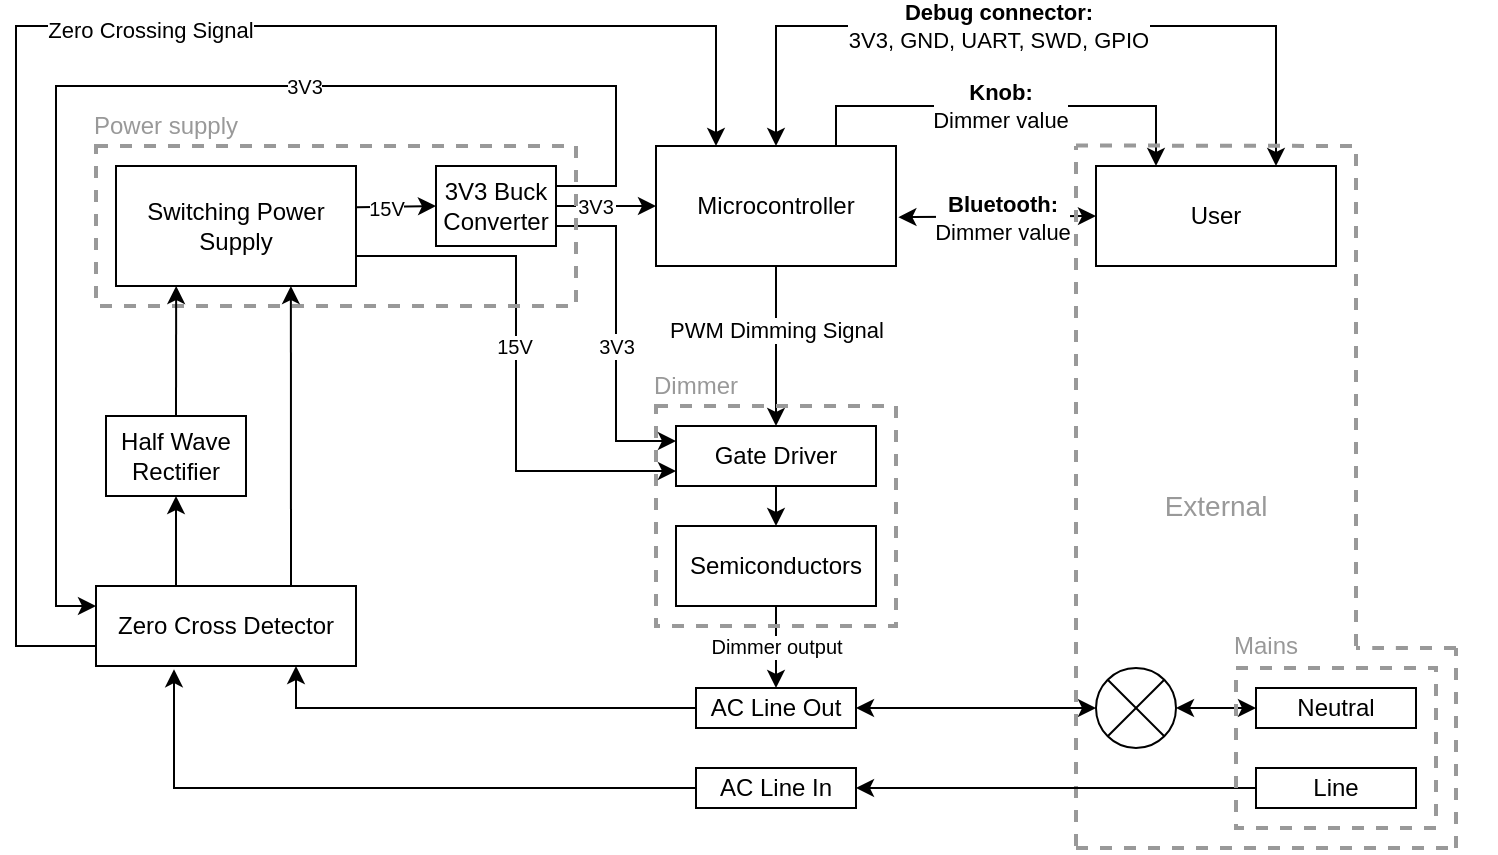 <mxfile version="15.6.1" type="device" pages="2"><diagram id="4YiswE57RY_9xXz-Nx6q" name="DFD"><mxGraphModel dx="778" dy="682" grid="1" gridSize="10" guides="1" tooltips="1" connect="1" arrows="1" fold="1" page="0" pageScale="1" pageWidth="827" pageHeight="1169" math="0" shadow="0"><root><mxCell id="0"/><mxCell id="1" parent="0"/><mxCell id="Przot01Rp2UNl-yn8sFl-1" value="Microcontroller" style="rounded=0;whiteSpace=wrap;html=1;" parent="1" vertex="1"><mxGeometry x="770" y="230" width="120" height="60" as="geometry"/></mxCell><mxCell id="Przot01Rp2UNl-yn8sFl-2" value="3V3 Buck Converter" style="rounded=0;whiteSpace=wrap;html=1;" parent="1" vertex="1"><mxGeometry x="660" y="240" width="60" height="40" as="geometry"/></mxCell><mxCell id="Przot01Rp2UNl-yn8sFl-3" value="" style="endArrow=classic;html=1;exitX=1;exitY=0.5;exitDx=0;exitDy=0;entryX=0;entryY=0.5;entryDx=0;entryDy=0;startArrow=none;" parent="1" source="Przot01Rp2UNl-yn8sFl-6" target="Przot01Rp2UNl-yn8sFl-1" edge="1"><mxGeometry width="50" height="50" relative="1" as="geometry"><mxPoint x="790" y="450" as="sourcePoint"/><mxPoint x="840" y="400" as="targetPoint"/></mxGeometry></mxCell><mxCell id="Przot01Rp2UNl-yn8sFl-4" value="Switching Power Supply" style="rounded=0;whiteSpace=wrap;html=1;" parent="1" vertex="1"><mxGeometry x="500" y="240" width="120" height="60" as="geometry"/></mxCell><mxCell id="Przot01Rp2UNl-yn8sFl-6" value="&lt;font style=&quot;font-size: 10px&quot;&gt;3V3&lt;/font&gt;" style="text;html=1;strokeColor=none;fillColor=none;align=center;verticalAlign=middle;whiteSpace=wrap;rounded=0;" parent="1" vertex="1"><mxGeometry x="730" y="250" width="20" height="20" as="geometry"/></mxCell><mxCell id="Przot01Rp2UNl-yn8sFl-7" value="" style="endArrow=none;html=1;exitX=1;exitY=0.5;exitDx=0;exitDy=0;entryX=0;entryY=0.5;entryDx=0;entryDy=0;" parent="1" source="Przot01Rp2UNl-yn8sFl-2" target="Przot01Rp2UNl-yn8sFl-6" edge="1"><mxGeometry width="50" height="50" relative="1" as="geometry"><mxPoint x="710" y="260" as="sourcePoint"/><mxPoint x="770" y="260" as="targetPoint"/></mxGeometry></mxCell><mxCell id="Przot01Rp2UNl-yn8sFl-11" value="Gate Driver" style="rounded=0;whiteSpace=wrap;html=1;" parent="1" vertex="1"><mxGeometry x="780" y="370" width="100" height="30" as="geometry"/></mxCell><mxCell id="Przot01Rp2UNl-yn8sFl-25" value="User" style="rounded=0;whiteSpace=wrap;html=1;" parent="1" vertex="1"><mxGeometry x="990" y="240" width="120" height="50" as="geometry"/></mxCell><mxCell id="Przot01Rp2UNl-yn8sFl-26" value="" style="endArrow=classic;html=1;exitX=0.5;exitY=1;exitDx=0;exitDy=0;entryX=0.5;entryY=0;entryDx=0;entryDy=0;" parent="1" source="Przot01Rp2UNl-yn8sFl-1" target="Przot01Rp2UNl-yn8sFl-11" edge="1"><mxGeometry width="50" height="50" relative="1" as="geometry"><mxPoint x="780" y="220" as="sourcePoint"/><mxPoint x="830" y="170" as="targetPoint"/></mxGeometry></mxCell><mxCell id="Przot01Rp2UNl-yn8sFl-63" value="PWM Dimming Signal" style="edgeLabel;html=1;align=center;verticalAlign=middle;resizable=0;points=[];" parent="Przot01Rp2UNl-yn8sFl-26" vertex="1" connectable="0"><mxGeometry x="-0.594" relative="1" as="geometry"><mxPoint y="16" as="offset"/></mxGeometry></mxCell><mxCell id="Przot01Rp2UNl-yn8sFl-33" value="AC Line Out" style="rounded=0;whiteSpace=wrap;html=1;" parent="1" vertex="1"><mxGeometry x="790" y="501" width="80" height="20" as="geometry"/></mxCell><mxCell id="Przot01Rp2UNl-yn8sFl-36" value="Semiconductors" style="rounded=0;whiteSpace=wrap;html=1;" parent="1" vertex="1"><mxGeometry x="780" y="420" width="100" height="40" as="geometry"/></mxCell><mxCell id="Przot01Rp2UNl-yn8sFl-37" value="" style="endArrow=classic;html=1;entryX=0.5;entryY=0;entryDx=0;entryDy=0;exitX=0.5;exitY=1;exitDx=0;exitDy=0;" parent="1" source="Przot01Rp2UNl-yn8sFl-11" target="Przot01Rp2UNl-yn8sFl-36" edge="1"><mxGeometry width="50" height="50" relative="1" as="geometry"><mxPoint x="590" y="360" as="sourcePoint"/><mxPoint x="640" y="310" as="targetPoint"/></mxGeometry></mxCell><mxCell id="Przot01Rp2UNl-yn8sFl-50" value="" style="endArrow=classic;html=1;exitX=0.5;exitY=1;exitDx=0;exitDy=0;entryX=0.5;entryY=0;entryDx=0;entryDy=0;" parent="1" source="Przot01Rp2UNl-yn8sFl-36" target="Przot01Rp2UNl-yn8sFl-33" edge="1"><mxGeometry width="50" height="50" relative="1" as="geometry"><mxPoint x="590" y="450" as="sourcePoint"/><mxPoint x="640" y="400" as="targetPoint"/></mxGeometry></mxCell><mxCell id="Przot01Rp2UNl-yn8sFl-108" value="Dimmer output" style="edgeLabel;html=1;align=center;verticalAlign=middle;resizable=0;points=[];fontSize=10;" parent="Przot01Rp2UNl-yn8sFl-50" vertex="1" connectable="0"><mxGeometry x="0.16" relative="1" as="geometry"><mxPoint y="-4" as="offset"/></mxGeometry></mxCell><mxCell id="Przot01Rp2UNl-yn8sFl-61" value="" style="endArrow=classic;startArrow=classic;html=1;exitX=1;exitY=0.5;exitDx=0;exitDy=0;entryX=0;entryY=0.5;entryDx=0;entryDy=0;" parent="1" source="Przot01Rp2UNl-yn8sFl-33" target="Przot01Rp2UNl-yn8sFl-54" edge="1"><mxGeometry width="50" height="50" relative="1" as="geometry"><mxPoint x="820" y="391" as="sourcePoint"/><mxPoint x="870" y="341" as="targetPoint"/></mxGeometry></mxCell><mxCell id="Przot01Rp2UNl-yn8sFl-66" value="&lt;font color=&quot;#999999&quot; style=&quot;font-size: 14px&quot;&gt;External&lt;/font&gt;" style="text;html=1;strokeColor=none;fillColor=none;align=center;verticalAlign=middle;whiteSpace=wrap;rounded=0;dashed=1;" parent="1" vertex="1"><mxGeometry x="1030" y="400" width="40" height="20" as="geometry"/></mxCell><mxCell id="Przot01Rp2UNl-yn8sFl-76" value="" style="rounded=0;whiteSpace=wrap;html=1;dashed=1;strokeColor=#999999;strokeWidth=2;fillColor=none;" parent="1" vertex="1"><mxGeometry x="770" y="360" width="120" height="110" as="geometry"/></mxCell><mxCell id="Przot01Rp2UNl-yn8sFl-77" value="&lt;font color=&quot;#999999&quot;&gt;Dimmer&lt;/font&gt;" style="text;html=1;strokeColor=none;fillColor=none;align=center;verticalAlign=middle;whiteSpace=wrap;rounded=0;dashed=1;" parent="1" vertex="1"><mxGeometry x="770" y="340" width="40" height="20" as="geometry"/></mxCell><mxCell id="Przot01Rp2UNl-yn8sFl-80" value="" style="endArrow=classic;html=1;exitX=1;exitY=0.75;exitDx=0;exitDy=0;entryX=0;entryY=0.25;entryDx=0;entryDy=0;edgeStyle=orthogonalEdgeStyle;rounded=0;" parent="1" source="Przot01Rp2UNl-yn8sFl-2" target="Przot01Rp2UNl-yn8sFl-11" edge="1"><mxGeometry width="50" height="50" relative="1" as="geometry"><mxPoint x="690" y="410" as="sourcePoint"/><mxPoint x="740" y="380" as="targetPoint"/></mxGeometry></mxCell><mxCell id="Przot01Rp2UNl-yn8sFl-82" value="&lt;font style=&quot;font-size: 10px&quot;&gt;3V3&lt;/font&gt;" style="edgeLabel;html=1;align=center;verticalAlign=middle;resizable=0;points=[];" parent="Przot01Rp2UNl-yn8sFl-80" vertex="1" connectable="0"><mxGeometry x="-0.344" y="1" relative="1" as="geometry"><mxPoint x="-1" y="35" as="offset"/></mxGeometry></mxCell><mxCell id="Przot01Rp2UNl-yn8sFl-81" value="" style="endArrow=classic;html=1;exitX=1;exitY=0.75;exitDx=0;exitDy=0;entryX=0;entryY=0.75;entryDx=0;entryDy=0;rounded=0;edgeStyle=orthogonalEdgeStyle;" parent="1" source="Przot01Rp2UNl-yn8sFl-4" target="Przot01Rp2UNl-yn8sFl-11" edge="1"><mxGeometry width="50" height="50" relative="1" as="geometry"><mxPoint x="630" y="360" as="sourcePoint"/><mxPoint x="680" y="310" as="targetPoint"/></mxGeometry></mxCell><mxCell id="Przot01Rp2UNl-yn8sFl-83" value="15V" style="edgeLabel;html=1;align=center;verticalAlign=middle;resizable=0;points=[];fontSize=10;" parent="Przot01Rp2UNl-yn8sFl-81" vertex="1" connectable="0"><mxGeometry x="-0.137" y="-1" relative="1" as="geometry"><mxPoint y="9" as="offset"/></mxGeometry></mxCell><mxCell id="Przot01Rp2UNl-yn8sFl-85" value="" style="rounded=0;whiteSpace=wrap;html=1;dashed=1;strokeColor=#999999;strokeWidth=2;fillColor=none;" parent="1" vertex="1"><mxGeometry x="490" y="230" width="240" height="80" as="geometry"/></mxCell><mxCell id="Przot01Rp2UNl-yn8sFl-86" value="&lt;font color=&quot;#999999&quot;&gt;Power supply&lt;/font&gt;" style="text;html=1;strokeColor=none;fillColor=none;align=center;verticalAlign=middle;whiteSpace=wrap;rounded=0;dashed=1;" parent="1" vertex="1"><mxGeometry x="480" y="210" width="90" height="20" as="geometry"/></mxCell><mxCell id="Przot01Rp2UNl-yn8sFl-90" value="" style="endArrow=classic;startArrow=classic;html=1;fontSize=10;exitX=0.5;exitY=0;exitDx=0;exitDy=0;entryX=0.75;entryY=0;entryDx=0;entryDy=0;edgeStyle=orthogonalEdgeStyle;rounded=0;" parent="1" source="Przot01Rp2UNl-yn8sFl-1" target="Przot01Rp2UNl-yn8sFl-25" edge="1"><mxGeometry width="50" height="50" relative="1" as="geometry"><mxPoint x="820" y="150" as="sourcePoint"/><mxPoint x="870" y="100" as="targetPoint"/><Array as="points"><mxPoint x="830" y="170"/><mxPoint x="1080" y="170"/></Array></mxGeometry></mxCell><mxCell id="Przot01Rp2UNl-yn8sFl-91" value="&lt;b style=&quot;font-size: 11px&quot;&gt;Debug connector:&lt;/b&gt;&lt;br style=&quot;font-size: 11px&quot;&gt;&lt;span style=&quot;font-size: 11px&quot;&gt;3V3, GND,&amp;nbsp;&lt;/span&gt;&lt;span style=&quot;font-size: 11px&quot;&gt;UART, SWD, GPIO&lt;/span&gt;" style="edgeLabel;html=1;align=center;verticalAlign=middle;resizable=0;points=[];fontSize=10;" parent="Przot01Rp2UNl-yn8sFl-90" vertex="1" connectable="0"><mxGeometry x="0.196" y="-1" relative="1" as="geometry"><mxPoint x="-56" y="-1" as="offset"/></mxGeometry></mxCell><mxCell id="Przot01Rp2UNl-yn8sFl-92" value="" style="endArrow=classic;html=1;fontSize=10;exitX=0.75;exitY=0;exitDx=0;exitDy=0;entryX=0.25;entryY=0;entryDx=0;entryDy=0;edgeStyle=orthogonalEdgeStyle;rounded=0;" parent="1" source="Przot01Rp2UNl-yn8sFl-1" target="Przot01Rp2UNl-yn8sFl-25" edge="1"><mxGeometry width="50" height="50" relative="1" as="geometry"><mxPoint x="820" y="160" as="sourcePoint"/><mxPoint x="870" y="110" as="targetPoint"/><Array as="points"><mxPoint x="860" y="210"/><mxPoint x="1020" y="210"/></Array></mxGeometry></mxCell><mxCell id="Przot01Rp2UNl-yn8sFl-93" value="&lt;b style=&quot;font-size: 11px&quot;&gt;Knob:&lt;/b&gt;&lt;br style=&quot;font-size: 11px&quot;&gt;&lt;span style=&quot;font-size: 11px&quot;&gt;Dimmer value&lt;/span&gt;" style="edgeLabel;html=1;align=center;verticalAlign=middle;resizable=0;points=[];fontSize=10;" parent="Przot01Rp2UNl-yn8sFl-92" vertex="1" connectable="0"><mxGeometry x="0.096" y="2" relative="1" as="geometry"><mxPoint x="-13" y="2" as="offset"/></mxGeometry></mxCell><mxCell id="Przot01Rp2UNl-yn8sFl-96" value="" style="endArrow=classic;startArrow=classic;html=1;fontSize=10;entryX=0;entryY=0.5;entryDx=0;entryDy=0;exitX=1.01;exitY=0.593;exitDx=0;exitDy=0;exitPerimeter=0;" parent="1" source="Przot01Rp2UNl-yn8sFl-1" target="Przot01Rp2UNl-yn8sFl-25" edge="1"><mxGeometry width="50" height="50" relative="1" as="geometry"><mxPoint x="900" y="265" as="sourcePoint"/><mxPoint x="870" y="180" as="targetPoint"/></mxGeometry></mxCell><mxCell id="Przot01Rp2UNl-yn8sFl-97" value="&lt;b style=&quot;font-size: 11px&quot;&gt;Bluetooth:&lt;/b&gt;&lt;br style=&quot;font-size: 11px&quot;&gt;&lt;span style=&quot;font-size: 11px&quot;&gt;Dimmer value&lt;/span&gt;" style="edgeLabel;html=1;align=center;verticalAlign=middle;resizable=0;points=[];fontSize=10;" parent="Przot01Rp2UNl-yn8sFl-96" vertex="1" connectable="0"><mxGeometry x="-0.197" relative="1" as="geometry"><mxPoint x="12" as="offset"/></mxGeometry></mxCell><mxCell id="Przot01Rp2UNl-yn8sFl-98" value="" style="endArrow=none;html=1;fontSize=10;strokeWidth=2;strokeColor=#999999;dashed=1;" parent="1" edge="1"><mxGeometry width="50" height="50" relative="1" as="geometry"><mxPoint x="980" y="580" as="sourcePoint"/><mxPoint x="980" y="230" as="targetPoint"/></mxGeometry></mxCell><mxCell id="Przot01Rp2UNl-yn8sFl-99" value="" style="endArrow=none;html=1;fontSize=10;strokeWidth=2;strokeColor=#999999;dashed=1;" parent="1" edge="1"><mxGeometry width="50" height="50" relative="1" as="geometry"><mxPoint x="980" y="229.72" as="sourcePoint"/><mxPoint x="1120" y="230" as="targetPoint"/></mxGeometry></mxCell><mxCell id="Przot01Rp2UNl-yn8sFl-100" value="" style="endArrow=none;html=1;fontSize=10;strokeWidth=2;strokeColor=#999999;dashed=1;" parent="1" edge="1"><mxGeometry width="50" height="50" relative="1" as="geometry"><mxPoint x="1120" y="480" as="sourcePoint"/><mxPoint x="1120" y="230" as="targetPoint"/></mxGeometry></mxCell><mxCell id="Przot01Rp2UNl-yn8sFl-101" value="" style="endArrow=none;html=1;fontSize=10;strokeWidth=2;strokeColor=#999999;dashed=1;" parent="1" edge="1"><mxGeometry width="50" height="50" relative="1" as="geometry"><mxPoint x="1170" y="481" as="sourcePoint"/><mxPoint x="1120" y="481" as="targetPoint"/><Array as="points"><mxPoint x="1140" y="481"/><mxPoint x="1130" y="481"/></Array></mxGeometry></mxCell><mxCell id="Przot01Rp2UNl-yn8sFl-104" value="" style="endArrow=classic;html=1;fontSize=10;strokeColor=#000000;strokeWidth=1;entryX=0;entryY=0.5;entryDx=0;entryDy=0;exitX=1.002;exitY=0.343;exitDx=0;exitDy=0;exitPerimeter=0;" parent="1" source="Przot01Rp2UNl-yn8sFl-4" target="Przot01Rp2UNl-yn8sFl-2" edge="1"><mxGeometry width="50" height="50" relative="1" as="geometry"><mxPoint x="630" y="260" as="sourcePoint"/><mxPoint x="610" y="300" as="targetPoint"/></mxGeometry></mxCell><mxCell id="Przot01Rp2UNl-yn8sFl-105" value="15V" style="edgeLabel;html=1;align=center;verticalAlign=middle;resizable=0;points=[];fontSize=10;" parent="Przot01Rp2UNl-yn8sFl-104" vertex="1" connectable="0"><mxGeometry x="-0.423" y="-1" relative="1" as="geometry"><mxPoint x="3" y="-1" as="offset"/></mxGeometry></mxCell><mxCell id="Przot01Rp2UNl-yn8sFl-32" value="AC Line In" style="rounded=0;whiteSpace=wrap;html=1;" parent="1" vertex="1"><mxGeometry x="790" y="541" width="80" height="20" as="geometry"/></mxCell><mxCell id="Przot01Rp2UNl-yn8sFl-46" style="edgeStyle=orthogonalEdgeStyle;rounded=0;jumpSize=3;orthogonalLoop=1;jettySize=auto;html=1;exitX=0.5;exitY=1;exitDx=0;exitDy=0;" parent="1" source="Przot01Rp2UNl-yn8sFl-32" target="Przot01Rp2UNl-yn8sFl-32" edge="1"><mxGeometry relative="1" as="geometry"/></mxCell><mxCell id="Przot01Rp2UNl-yn8sFl-114" value="" style="endArrow=classic;html=1;fontSize=10;strokeColor=#000000;strokeWidth=1;entryX=1;entryY=0.5;entryDx=0;entryDy=0;exitX=0;exitY=0.5;exitDx=0;exitDy=0;" parent="1" source="Przot01Rp2UNl-yn8sFl-116" target="Przot01Rp2UNl-yn8sFl-32" edge="1"><mxGeometry width="50" height="50" relative="1" as="geometry"><mxPoint x="950" y="551" as="sourcePoint"/><mxPoint x="900" y="241" as="targetPoint"/></mxGeometry></mxCell><mxCell id="Przot01Rp2UNl-yn8sFl-58" value="" style="group" parent="1" vertex="1" connectable="0"><mxGeometry x="990" y="501" width="200" height="70" as="geometry"/></mxCell><mxCell id="Przot01Rp2UNl-yn8sFl-54" value="" style="ellipse;whiteSpace=wrap;html=1;aspect=fixed;" parent="Przot01Rp2UNl-yn8sFl-58" vertex="1"><mxGeometry y="-10" width="40" height="40" as="geometry"/></mxCell><mxCell id="Przot01Rp2UNl-yn8sFl-55" value="" style="endArrow=none;html=1;entryX=1;entryY=0;entryDx=0;entryDy=0;exitX=0;exitY=1;exitDx=0;exitDy=0;" parent="Przot01Rp2UNl-yn8sFl-58" source="Przot01Rp2UNl-yn8sFl-54" target="Przot01Rp2UNl-yn8sFl-54" edge="1"><mxGeometry width="50" height="50" relative="1" as="geometry"><mxPoint x="100" y="50" as="sourcePoint"/><mxPoint x="-190" y="-120" as="targetPoint"/></mxGeometry></mxCell><mxCell id="Przot01Rp2UNl-yn8sFl-56" value="" style="endArrow=none;html=1;exitX=1;exitY=1;exitDx=0;exitDy=0;entryX=0;entryY=0;entryDx=0;entryDy=0;" parent="Przot01Rp2UNl-yn8sFl-58" source="Przot01Rp2UNl-yn8sFl-54" target="Przot01Rp2UNl-yn8sFl-54" edge="1"><mxGeometry width="50" height="50" relative="1" as="geometry"><mxPoint x="-40" as="sourcePoint"/><mxPoint as="targetPoint"/><Array as="points"/></mxGeometry></mxCell><mxCell id="Przot01Rp2UNl-yn8sFl-59" value="Neutral" style="rounded=0;whiteSpace=wrap;html=1;" parent="Przot01Rp2UNl-yn8sFl-58" vertex="1"><mxGeometry x="80" width="80" height="20" as="geometry"/></mxCell><mxCell id="Przot01Rp2UNl-yn8sFl-62" value="" style="endArrow=classic;startArrow=classic;html=1;entryX=0;entryY=0.5;entryDx=0;entryDy=0;exitX=1;exitY=0.5;exitDx=0;exitDy=0;" parent="Przot01Rp2UNl-yn8sFl-58" source="Przot01Rp2UNl-yn8sFl-54" target="Przot01Rp2UNl-yn8sFl-59" edge="1"><mxGeometry width="50" height="50" relative="1" as="geometry"><mxPoint x="-110" y="-110" as="sourcePoint"/><mxPoint x="-60" y="-160" as="targetPoint"/></mxGeometry></mxCell><mxCell id="Przot01Rp2UNl-yn8sFl-102" value="" style="endArrow=none;html=1;fontSize=10;strokeWidth=2;strokeColor=#999999;dashed=1;" parent="Przot01Rp2UNl-yn8sFl-58" edge="1"><mxGeometry width="50" height="50" relative="1" as="geometry"><mxPoint x="180" y="80" as="sourcePoint"/><mxPoint x="180" y="-20" as="targetPoint"/></mxGeometry></mxCell><mxCell id="Przot01Rp2UNl-yn8sFl-116" value="Line" style="rounded=0;whiteSpace=wrap;html=1;" parent="Przot01Rp2UNl-yn8sFl-58" vertex="1"><mxGeometry x="80" y="40" width="80" height="20" as="geometry"/></mxCell><mxCell id="Przot01Rp2UNl-yn8sFl-117" value="" style="rounded=0;whiteSpace=wrap;html=1;dashed=1;fontSize=10;strokeColor=#999999;strokeWidth=2;fillColor=none;" parent="Przot01Rp2UNl-yn8sFl-58" vertex="1"><mxGeometry x="70" y="-10" width="100" height="80" as="geometry"/></mxCell><mxCell id="Przot01Rp2UNl-yn8sFl-103" value="" style="endArrow=none;html=1;fontSize=10;strokeColor=#999999;dashed=1;strokeWidth=2;" parent="1" edge="1"><mxGeometry width="50" height="50" relative="1" as="geometry"><mxPoint x="980" y="581" as="sourcePoint"/><mxPoint x="1170" y="581" as="targetPoint"/><Array as="points"><mxPoint x="1070" y="581"/></Array></mxGeometry></mxCell><mxCell id="Przot01Rp2UNl-yn8sFl-118" value="&lt;font color=&quot;#999999&quot; style=&quot;font-size: 12px&quot;&gt;Mains&lt;/font&gt;" style="text;html=1;strokeColor=none;fillColor=none;align=center;verticalAlign=middle;whiteSpace=wrap;rounded=0;dashed=1;fontSize=10;" parent="1" vertex="1"><mxGeometry x="1055" y="470" width="40" height="20" as="geometry"/></mxCell><mxCell id="Do_cO62tvVzfTgH-8XaD-1" value="Zero Cross Detector" style="rounded=0;whiteSpace=wrap;html=1;" parent="1" vertex="1"><mxGeometry x="490" y="450" width="130" height="40" as="geometry"/></mxCell><mxCell id="Do_cO62tvVzfTgH-8XaD-3" value="" style="endArrow=classic;html=1;rounded=0;exitX=0;exitY=0.5;exitDx=0;exitDy=0;edgeStyle=orthogonalEdgeStyle;" parent="1" source="Przot01Rp2UNl-yn8sFl-33" edge="1"><mxGeometry width="50" height="50" relative="1" as="geometry"><mxPoint x="790" y="450" as="sourcePoint"/><mxPoint x="590" y="490" as="targetPoint"/><Array as="points"><mxPoint x="590" y="511"/></Array></mxGeometry></mxCell><mxCell id="Do_cO62tvVzfTgH-8XaD-4" value="" style="endArrow=classic;html=1;rounded=0;entryX=0.167;entryY=0.875;entryDx=0;entryDy=0;entryPerimeter=0;exitX=0.5;exitY=0;exitDx=0;exitDy=0;" parent="1" source="Do_cO62tvVzfTgH-8XaD-10" target="Przot01Rp2UNl-yn8sFl-85" edge="1"><mxGeometry width="50" height="50" relative="1" as="geometry"><mxPoint x="530" y="360" as="sourcePoint"/><mxPoint x="530" y="320" as="targetPoint"/></mxGeometry></mxCell><mxCell id="Do_cO62tvVzfTgH-8XaD-5" value="" style="endArrow=classic;html=1;edgeStyle=orthogonalEdgeStyle;rounded=0;entryX=0.25;entryY=0;entryDx=0;entryDy=0;exitX=0;exitY=0.75;exitDx=0;exitDy=0;" parent="1" source="Do_cO62tvVzfTgH-8XaD-1" edge="1"><mxGeometry width="50" height="50" relative="1" as="geometry"><mxPoint x="480" y="400" as="sourcePoint"/><mxPoint x="800.0" y="229.97" as="targetPoint"/><Array as="points"><mxPoint x="450" y="480"/><mxPoint x="450" y="170"/><mxPoint x="800" y="170"/></Array></mxGeometry></mxCell><mxCell id="Do_cO62tvVzfTgH-8XaD-6" value="Zero Crossing Signal" style="edgeLabel;html=1;align=center;verticalAlign=middle;resizable=0;points=[];" parent="Do_cO62tvVzfTgH-8XaD-5" vertex="1" connectable="0"><mxGeometry x="0.102" y="-2" relative="1" as="geometry"><mxPoint x="-2" as="offset"/></mxGeometry></mxCell><mxCell id="Do_cO62tvVzfTgH-8XaD-8" value="" style="endArrow=classic;html=1;edgeStyle=orthogonalEdgeStyle;rounded=0;entryX=0;entryY=0.25;entryDx=0;entryDy=0;exitX=0.958;exitY=0.25;exitDx=0;exitDy=0;exitPerimeter=0;" parent="1" source="Przot01Rp2UNl-yn8sFl-85" target="Do_cO62tvVzfTgH-8XaD-1" edge="1"><mxGeometry width="50" height="50" relative="1" as="geometry"><mxPoint x="730" y="280.0" as="sourcePoint"/><mxPoint x="470" y="380" as="targetPoint"/><Array as="points"><mxPoint x="750" y="250"/><mxPoint x="750" y="200"/><mxPoint x="470" y="200"/><mxPoint x="470" y="460"/></Array></mxGeometry></mxCell><mxCell id="Do_cO62tvVzfTgH-8XaD-9" value="&lt;font style=&quot;font-size: 10px&quot;&gt;3V3&lt;/font&gt;" style="edgeLabel;html=1;align=center;verticalAlign=middle;resizable=0;points=[];" parent="Do_cO62tvVzfTgH-8XaD-8" vertex="1" connectable="0"><mxGeometry x="-0.344" y="1" relative="1" as="geometry"><mxPoint x="-26" y="-1" as="offset"/></mxGeometry></mxCell><mxCell id="Do_cO62tvVzfTgH-8XaD-10" value="Half Wave Rectifier" style="rounded=0;whiteSpace=wrap;html=1;" parent="1" vertex="1"><mxGeometry x="495" y="365" width="70" height="40" as="geometry"/></mxCell><mxCell id="Do_cO62tvVzfTgH-8XaD-11" value="" style="endArrow=classic;html=1;rounded=0;entryX=0.5;entryY=1;entryDx=0;entryDy=0;" parent="1" target="Do_cO62tvVzfTgH-8XaD-10" edge="1"><mxGeometry width="50" height="50" relative="1" as="geometry"><mxPoint x="530" y="450" as="sourcePoint"/><mxPoint x="670" y="370" as="targetPoint"/></mxGeometry></mxCell><mxCell id="Do_cO62tvVzfTgH-8XaD-12" value="" style="endArrow=classic;html=1;rounded=0;exitX=0.75;exitY=0;exitDx=0;exitDy=0;entryX=0.406;entryY=0.875;entryDx=0;entryDy=0;entryPerimeter=0;" parent="1" source="Do_cO62tvVzfTgH-8XaD-1" target="Przot01Rp2UNl-yn8sFl-85" edge="1"><mxGeometry width="50" height="50" relative="1" as="geometry"><mxPoint x="520" y="380" as="sourcePoint"/><mxPoint x="588" y="320" as="targetPoint"/></mxGeometry></mxCell><mxCell id="Do_cO62tvVzfTgH-8XaD-14" value="" style="endArrow=classic;html=1;rounded=0;entryX=0.3;entryY=1.04;entryDx=0;entryDy=0;entryPerimeter=0;edgeStyle=orthogonalEdgeStyle;exitX=0;exitY=0.5;exitDx=0;exitDy=0;" parent="1" source="Przot01Rp2UNl-yn8sFl-32" target="Do_cO62tvVzfTgH-8XaD-1" edge="1"><mxGeometry width="50" height="50" relative="1" as="geometry"><mxPoint x="610" y="580" as="sourcePoint"/><mxPoint x="540" y="350" as="targetPoint"/></mxGeometry></mxCell></root></mxGraphModel></diagram><diagram id="xW7mYK-48yksrfzII9Af" name="DCD"><mxGraphModel dx="1038" dy="532" grid="1" gridSize="10" guides="1" tooltips="1" connect="1" arrows="1" fold="1" page="1" pageScale="1" pageWidth="827" pageHeight="1169" math="0" shadow="0"><root><mxCell id="nPdJ5bqmIcJf3N5jfl5o-0"/><mxCell id="nPdJ5bqmIcJf3N5jfl5o-1" parent="nPdJ5bqmIcJf3N5jfl5o-0"/><mxCell id="nPdJ5bqmIcJf3N5jfl5o-2" value="User" style="rounded=0;whiteSpace=wrap;html=1;" vertex="1" parent="nPdJ5bqmIcJf3N5jfl5o-1"><mxGeometry x="150" y="70" width="419" height="60" as="geometry"/></mxCell><mxCell id="nPdJ5bqmIcJf3N5jfl5o-3" value="Mains Power" style="rounded=0;whiteSpace=wrap;html=1;" vertex="1" parent="nPdJ5bqmIcJf3N5jfl5o-1"><mxGeometry x="150" y="440" width="420" height="60" as="geometry"/></mxCell><mxCell id="nPdJ5bqmIcJf3N5jfl5o-4" value="Dimmer" style="rounded=1;whiteSpace=wrap;html=1;" vertex="1" parent="nPdJ5bqmIcJf3N5jfl5o-1"><mxGeometry x="150" y="260" width="170" height="60" as="geometry"/></mxCell><mxCell id="nPdJ5bqmIcJf3N5jfl5o-5" value="lamp" style="group" vertex="1" connectable="0" parent="nPdJ5bqmIcJf3N5jfl5o-1"><mxGeometry x="500" y="250" width="70" height="70" as="geometry"/></mxCell><mxCell id="nPdJ5bqmIcJf3N5jfl5o-6" value="" style="ellipse;whiteSpace=wrap;html=1;aspect=fixed;" vertex="1" parent="nPdJ5bqmIcJf3N5jfl5o-5"><mxGeometry width="70" height="70" as="geometry"/></mxCell><mxCell id="nPdJ5bqmIcJf3N5jfl5o-7" value="" style="endArrow=none;html=1;exitX=0;exitY=1;exitDx=0;exitDy=0;entryX=1;entryY=0;entryDx=0;entryDy=0;" edge="1" parent="nPdJ5bqmIcJf3N5jfl5o-5" source="nPdJ5bqmIcJf3N5jfl5o-6" target="nPdJ5bqmIcJf3N5jfl5o-6"><mxGeometry width="50" height="50" relative="1" as="geometry"><mxPoint x="17.5" y="61.25" as="sourcePoint"/><mxPoint x="61.25" y="8.75" as="targetPoint"/></mxGeometry></mxCell><mxCell id="nPdJ5bqmIcJf3N5jfl5o-8" value="" style="endArrow=none;html=1;entryX=0;entryY=0;entryDx=0;entryDy=0;exitX=1;exitY=1;exitDx=0;exitDy=0;" edge="1" parent="nPdJ5bqmIcJf3N5jfl5o-5" source="nPdJ5bqmIcJf3N5jfl5o-6" target="nPdJ5bqmIcJf3N5jfl5o-6"><mxGeometry width="50" height="50" relative="1" as="geometry"><mxPoint x="17.5" y="78.75" as="sourcePoint"/><mxPoint x="61.25" y="35" as="targetPoint"/></mxGeometry></mxCell><mxCell id="nPdJ5bqmIcJf3N5jfl5o-9" value="" style="endArrow=classic;html=1;entryX=0.5;entryY=1;entryDx=0;entryDy=0;" edge="1" parent="nPdJ5bqmIcJf3N5jfl5o-1" target="nPdJ5bqmIcJf3N5jfl5o-6"><mxGeometry width="50" height="50" relative="1" as="geometry"><mxPoint x="535" y="438" as="sourcePoint"/><mxPoint x="516" y="350" as="targetPoint"/></mxGeometry></mxCell><mxCell id="nPdJ5bqmIcJf3N5jfl5o-10" value="Neutral wire" style="edgeLabel;html=1;align=center;verticalAlign=middle;resizable=0;points=[];" vertex="1" connectable="0" parent="nPdJ5bqmIcJf3N5jfl5o-9"><mxGeometry x="0.215" y="-1" relative="1" as="geometry"><mxPoint as="offset"/></mxGeometry></mxCell><mxCell id="nPdJ5bqmIcJf3N5jfl5o-11" value="" style="endArrow=classic;html=1;exitX=1;exitY=0.75;exitDx=0;exitDy=0;entryX=0.052;entryY=0.776;entryDx=0;entryDy=0;entryPerimeter=0;" edge="1" parent="nPdJ5bqmIcJf3N5jfl5o-1" source="nPdJ5bqmIcJf3N5jfl5o-4" target="nPdJ5bqmIcJf3N5jfl5o-6"><mxGeometry width="50" height="50" relative="1" as="geometry"><mxPoint x="500" y="320" as="sourcePoint"/><mxPoint x="550" y="270" as="targetPoint"/></mxGeometry></mxCell><mxCell id="nPdJ5bqmIcJf3N5jfl5o-12" value="Dimmer output" style="edgeLabel;html=1;align=center;verticalAlign=middle;resizable=0;points=[];" vertex="1" connectable="0" parent="nPdJ5bqmIcJf3N5jfl5o-11"><mxGeometry x="-0.324" y="-1" relative="1" as="geometry"><mxPoint x="31" as="offset"/></mxGeometry></mxCell><mxCell id="nPdJ5bqmIcJf3N5jfl5o-13" value="" style="endArrow=classic;html=1;entryX=1;entryY=0.25;entryDx=0;entryDy=0;exitX=0.014;exitY=0.348;exitDx=0;exitDy=0;exitPerimeter=0;" edge="1" parent="nPdJ5bqmIcJf3N5jfl5o-1" source="nPdJ5bqmIcJf3N5jfl5o-6" target="nPdJ5bqmIcJf3N5jfl5o-4"><mxGeometry width="50" height="50" relative="1" as="geometry"><mxPoint x="430" y="230" as="sourcePoint"/><mxPoint x="550" y="270" as="targetPoint"/></mxGeometry></mxCell><mxCell id="nPdJ5bqmIcJf3N5jfl5o-14" value="Power" style="edgeLabel;html=1;align=center;verticalAlign=middle;resizable=0;points=[];" vertex="1" connectable="0" parent="nPdJ5bqmIcJf3N5jfl5o-13"><mxGeometry x="-0.245" y="1" relative="1" as="geometry"><mxPoint x="-19" as="offset"/></mxGeometry></mxCell><mxCell id="nPdJ5bqmIcJf3N5jfl5o-15" value="" style="endArrow=classic;html=1;entryX=0.121;entryY=-0.033;entryDx=0;entryDy=0;entryPerimeter=0;exitX=0.047;exitY=1.026;exitDx=0;exitDy=0;exitPerimeter=0;" edge="1" parent="nPdJ5bqmIcJf3N5jfl5o-1" source="nPdJ5bqmIcJf3N5jfl5o-2" target="nPdJ5bqmIcJf3N5jfl5o-4"><mxGeometry width="50" height="50" relative="1" as="geometry"><mxPoint x="170" y="140" as="sourcePoint"/><mxPoint x="170" y="250" as="targetPoint"/><Array as="points"><mxPoint x="170" y="210"/></Array></mxGeometry></mxCell><mxCell id="nPdJ5bqmIcJf3N5jfl5o-16" value="&lt;b&gt;Rotary knob:&lt;/b&gt;&lt;br&gt;Dimmer value" style="edgeLabel;html=1;align=center;verticalAlign=middle;resizable=0;points=[];" vertex="1" connectable="0" parent="nPdJ5bqmIcJf3N5jfl5o-15"><mxGeometry x="-0.378" relative="1" as="geometry"><mxPoint y="19" as="offset"/></mxGeometry></mxCell><mxCell id="nPdJ5bqmIcJf3N5jfl5o-17" value="" style="endArrow=classic;html=1;" edge="1" parent="nPdJ5bqmIcJf3N5jfl5o-1"><mxGeometry width="50" height="50" relative="1" as="geometry"><mxPoint x="170" y="440" as="sourcePoint"/><mxPoint x="170" y="320" as="targetPoint"/></mxGeometry></mxCell><mxCell id="nPdJ5bqmIcJf3N5jfl5o-18" value="Power" style="edgeLabel;html=1;align=center;verticalAlign=middle;resizable=0;points=[];" vertex="1" connectable="0" parent="nPdJ5bqmIcJf3N5jfl5o-17"><mxGeometry x="0.367" y="2" relative="1" as="geometry"><mxPoint y="12" as="offset"/></mxGeometry></mxCell><mxCell id="nPdJ5bqmIcJf3N5jfl5o-19" value="" style="endArrow=classic;startArrow=classic;html=1;entryX=0.356;entryY=1.041;entryDx=0;entryDy=0;entryPerimeter=0;exitX=0.885;exitY=-0.042;exitDx=0;exitDy=0;exitPerimeter=0;" edge="1" parent="nPdJ5bqmIcJf3N5jfl5o-1" source="nPdJ5bqmIcJf3N5jfl5o-4" target="nPdJ5bqmIcJf3N5jfl5o-2"><mxGeometry width="50" height="50" relative="1" as="geometry"><mxPoint x="300" y="250" as="sourcePoint"/><mxPoint x="300" y="140" as="targetPoint"/></mxGeometry></mxCell><mxCell id="nPdJ5bqmIcJf3N5jfl5o-20" value="&lt;b&gt;Bluetooth:&lt;/b&gt;&lt;br&gt;Dimmer value" style="edgeLabel;html=1;align=center;verticalAlign=middle;resizable=0;points=[];" vertex="1" connectable="0" parent="nPdJ5bqmIcJf3N5jfl5o-19"><mxGeometry x="-0.233" relative="1" as="geometry"><mxPoint y="-19" as="offset"/></mxGeometry></mxCell></root></mxGraphModel></diagram></mxfile>